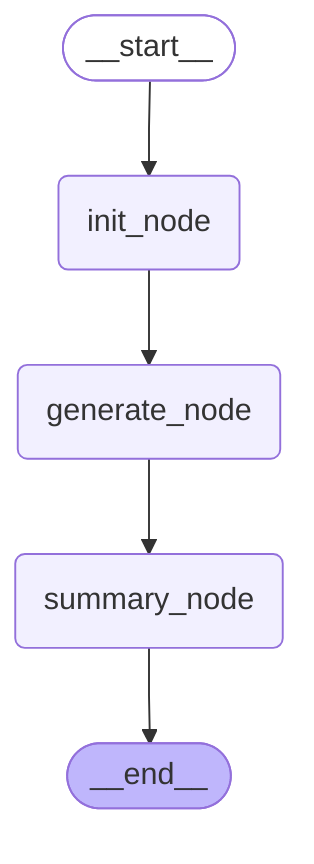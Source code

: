 ---
config:
  flowchart:
    curve: linear
---
graph TD;
	__start__([<p>__start__</p>]):::first
	init_node(init_node)
	generate_node(generate_node)
	summary_node(summary_node)
	__end__([<p>__end__</p>]):::last
	__start__ --> init_node;
	generate_node --> summary_node;
	init_node --> generate_node;
	summary_node --> __end__;
	classDef default fill:#f2f0ff,line-height:1.2
	classDef first fill-opacity:0
	classDef last fill:#bfb6fc